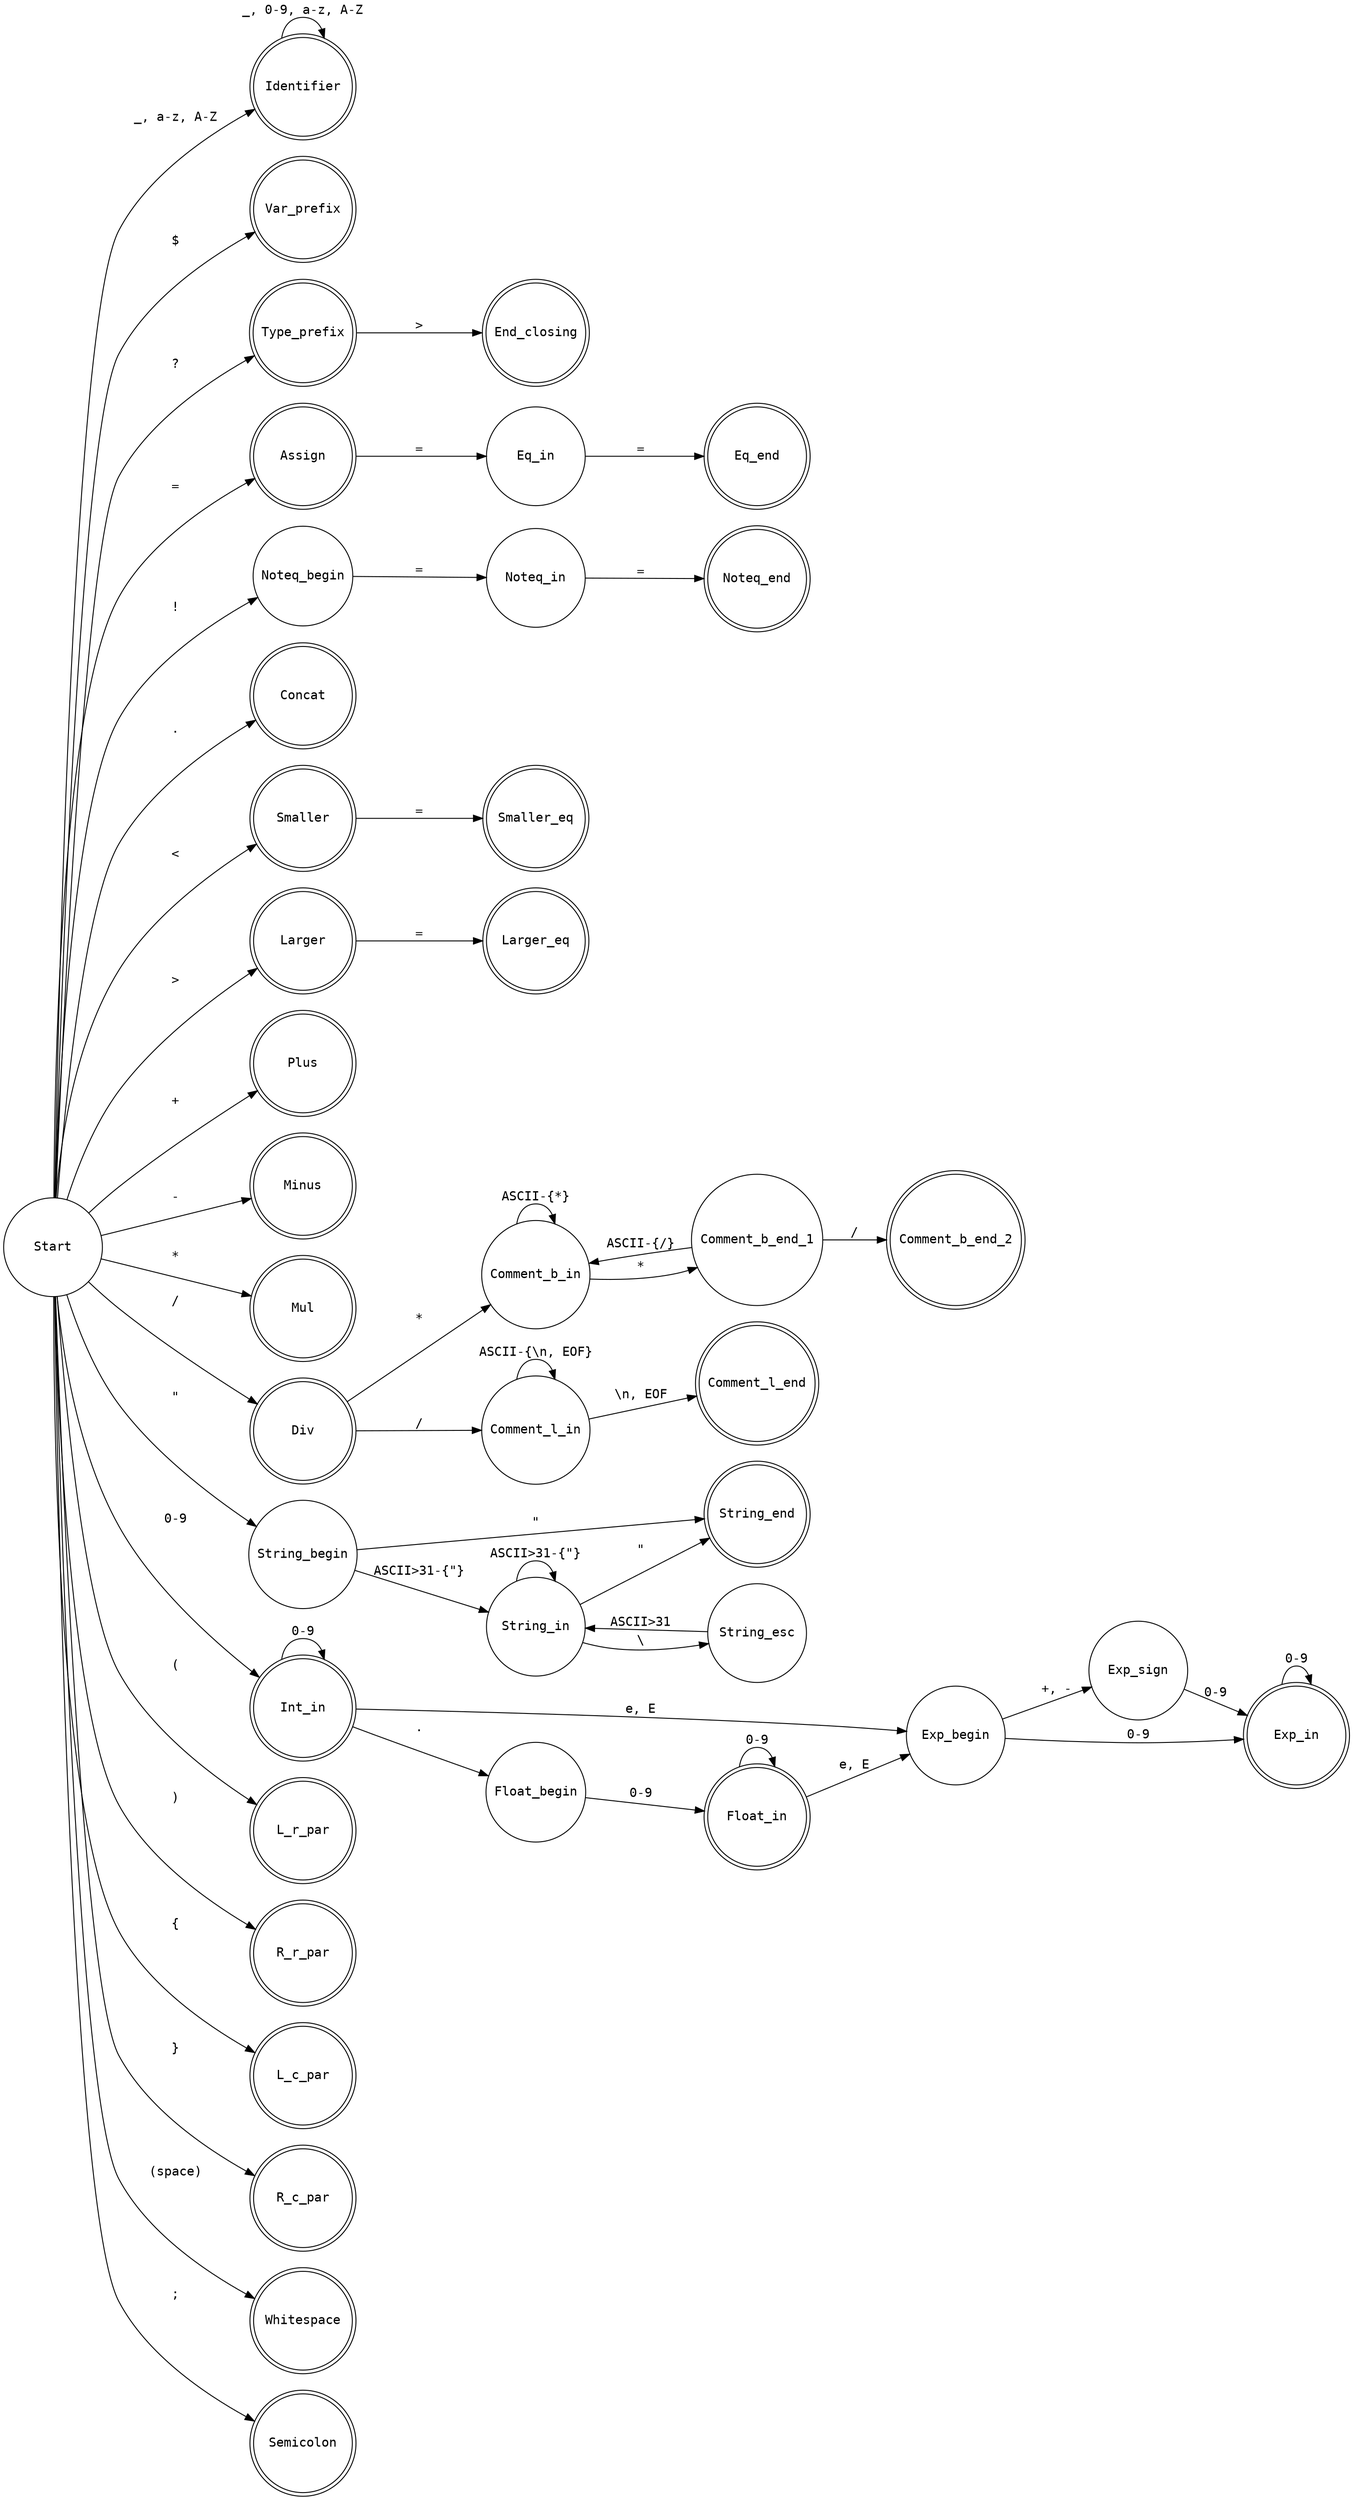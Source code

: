 digraph fsm {
    rankdir=LR;

    node [fontname="monospace", fontsize = 14, height = 1.5, width = 1.5]
    edge [fontname="monospace", fontsize = 14]
    
    // Nodes definition
    node [shape = circle] Start;
    
    node [shape = doublecircle] Identifier;
    node [shape = doublecircle] Var_prefix;
    node [shape = doublecircle] Type_prefix;

    node [shape = doublecircle] End_closing;

    node [shape = doublecircle] Assign;
    node [shape = circle] Eq_in;
    node [shape = doublecircle] Eq_end;
    node [shape = circle] Noteq_begin;
    node [shape = circle] Noteq_in;
    node [shape = doublecircle] Noteq_end;
    
    node [shape = doublecircle] Concat;
    
    node [shape = doublecircle] Smaller;
    node [shape = doublecircle] Larger;
    node [shape = doublecircle] Smaller_eq;
    node [shape = doublecircle] Larger_eq;

    node [shape = doublecircle] Plus;
    node [shape = doublecircle] Minus;
    node [shape = doublecircle] Mul;
    
    node [shape = doublecircle] Div;
    
    node [shape = circle] Comment_l_in;
    node [shape = doublecircle] Comment_l_end;
    node [shape = circle] Comment_b_in;
    node [shape = circle] Comment_b_end_1;
    node [shape = doublecircle] Comment_b_end_2;
    
    node [shape = circle] String_begin;
    node [shape = circle] String_in;
    node [shape = doublecircle] String_end;
    node [shape = circle] String_esc;
    
    node [shape = doublecircle] Int_in;
    node [shape = circle] Float_begin;
    node [shape = doublecircle] Float_in;
    node [shape = circle] Exp_begin;
    node [shape = circle] Exp_sign;
    node [shape = doublecircle] Exp_in;
    
    node [shape = doublecircle] L_r_par;
    node [shape = doublecircle] R_r_par;
    node [shape = doublecircle] L_c_par;
    node [shape = doublecircle] R_c_par;
    
    node [shape = doublecircle] Whitespace;
    
    node [shape = doublecircle] Semicolon;
    
    // Identifier
    Start -> Identifier [label="  _, a-z, A-Z  "];
    Identifier -> Identifier [label="  _, 0-9, a-z, A-Z  "];
    
    // Var and type prefixes
    Start -> Var_prefix [label="$"];
    Start -> Type_prefix [label="?"];
    
    // Optional closing sign
    Type_prefix -> End_closing [label=">"]
    
    // String
    Start -> String_begin [label="\""];
    String_begin -> String_in [label="ASCII>31-{\"}"];
    String_in -> String_end [label="\""];
    String_in -> String_esc [label="\\"];
    String_in -> String_in [label="ASCII>31-{\"}"];
    String_esc -> String_in [label="ASCII>31"];
    String_begin -> String_end [label="\""];
    
    // Numbers
    Start -> Int_in [label = "0-9"];
    // Int
    Int_in -> Int_in [label = "0-9"];
    // Float
    Int_in -> Float_begin [label = "."];
    Float_begin -> Float_in [label = "0-9"];
    Float_in -> Float_in [label = "0-9"];
    // Int->Exp
    Int_in -> Exp_begin [label = "e, E"];
    Exp_begin -> Exp_sign [label = "+, -"];
    Exp_begin -> Exp_in [label = "0-9"];
    Exp_sign -> Exp_in [label = "0-9"];
    Exp_in -> Exp_in [label = "0-9"];
    // Float->Exp
    Float_in -> Exp_begin [label = "e, E"];

    // Operators
    Assign -> Eq_in [label = "="];
    Eq_in -> Eq_end [label = "="];
    Start -> Noteq_begin [label = "!"];
    Noteq_begin -> Noteq_in [label = "="];
    Noteq_in -> Noteq_end [label = "="];

    Start -> Concat [label = "."];

    Start -> Smaller [label = "<"];
    Start -> Larger [label = ">"];
    Smaller -> Smaller_eq [label = "="];
    Larger -> Larger_eq [label = "="];

    Start -> Plus [label = "+"];
    Start -> Minus [label = "-"];
    Start -> Mul [label = "*"];
    Start -> Assign [label = "="];
    
    Start -> Div [label = "/"];

    // Comments
    // Line
    Div -> Comment_l_in [label = "\/"];
    Comment_l_in -> Comment_l_in [label = "ASCII-{\\n, EOF}"];
    Comment_l_in -> Comment_l_end [label = "\\n, EOF"];
    // Block
    Div -> Comment_b_in [label = "*"];
    Comment_b_in -> Comment_b_in [label = "ASCII-{*}"];
    Comment_b_in -> Comment_b_end_1 [label = "*"];
    Comment_b_end_1 -> Comment_b_in [label = "ASCII-{/}"];
    Comment_b_end_1 -> Comment_b_end_2 [label = "/"];
    
    // Parantheses
    // Round
    Start -> L_r_par [label = "("];
    Start -> R_r_par [label = ")"];
    // Curly
    Start -> L_c_par [label = "{"];
    Start -> R_c_par [label = "}"];
    
    // Whitespace
    Start -> Whitespace [label = "(space)"];
    
    // Semicolon
    Start -> Semicolon [label = ";"];
}
